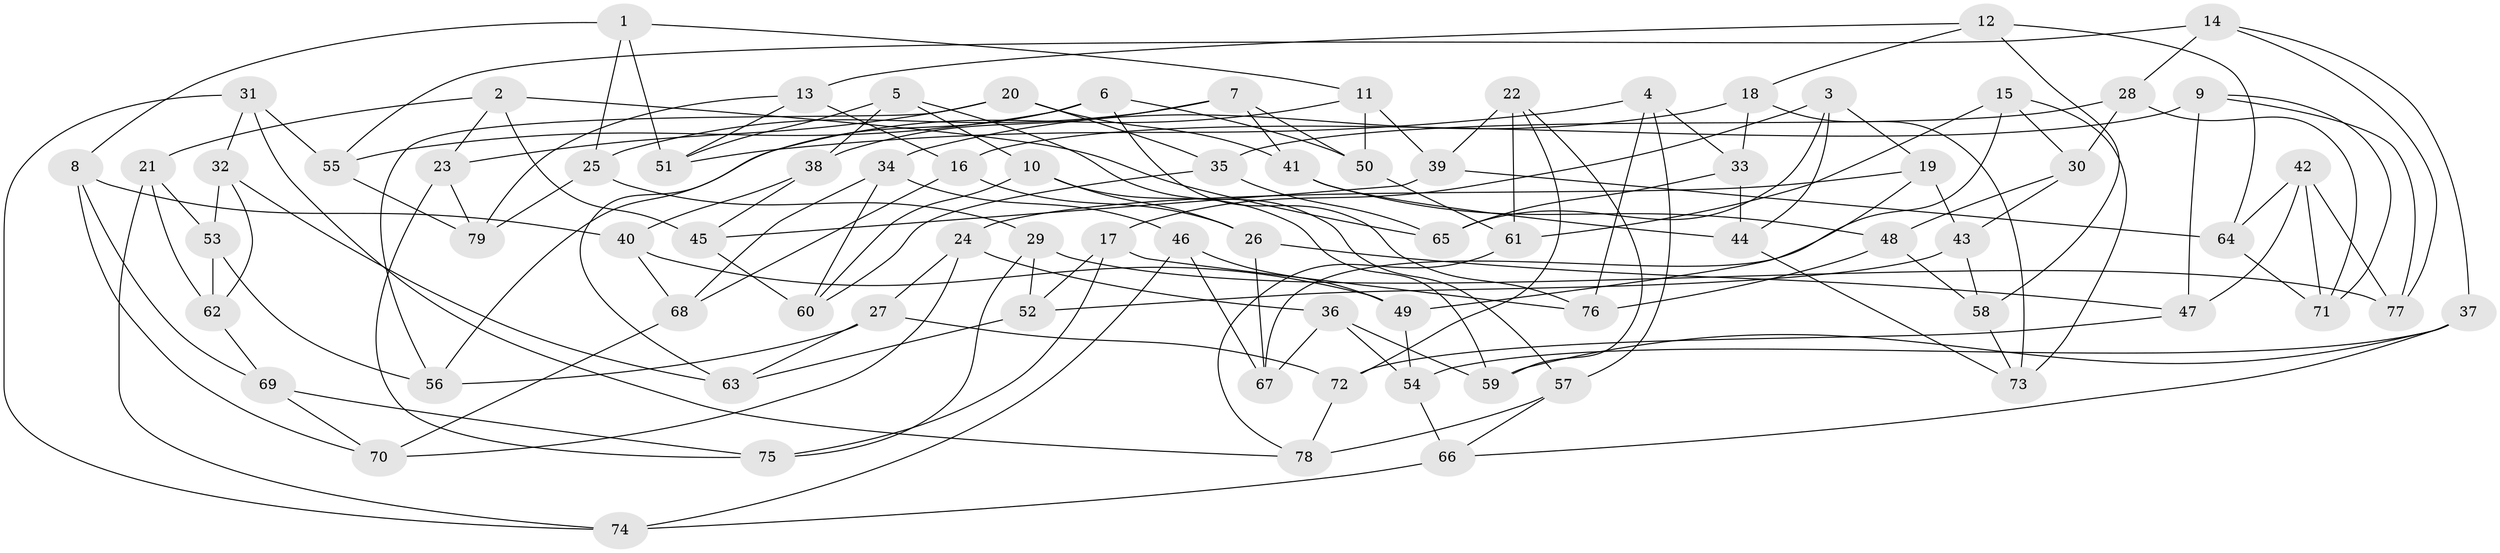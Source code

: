 // coarse degree distribution, {8: 0.2916666666666667, 6: 0.16666666666666666, 7: 0.2916666666666667, 9: 0.041666666666666664, 3: 0.08333333333333333, 5: 0.08333333333333333, 4: 0.041666666666666664}
// Generated by graph-tools (version 1.1) at 2025/38/03/04/25 23:38:10]
// undirected, 79 vertices, 158 edges
graph export_dot {
  node [color=gray90,style=filled];
  1;
  2;
  3;
  4;
  5;
  6;
  7;
  8;
  9;
  10;
  11;
  12;
  13;
  14;
  15;
  16;
  17;
  18;
  19;
  20;
  21;
  22;
  23;
  24;
  25;
  26;
  27;
  28;
  29;
  30;
  31;
  32;
  33;
  34;
  35;
  36;
  37;
  38;
  39;
  40;
  41;
  42;
  43;
  44;
  45;
  46;
  47;
  48;
  49;
  50;
  51;
  52;
  53;
  54;
  55;
  56;
  57;
  58;
  59;
  60;
  61;
  62;
  63;
  64;
  65;
  66;
  67;
  68;
  69;
  70;
  71;
  72;
  73;
  74;
  75;
  76;
  77;
  78;
  79;
  1 -- 11;
  1 -- 51;
  1 -- 8;
  1 -- 25;
  2 -- 21;
  2 -- 65;
  2 -- 45;
  2 -- 23;
  3 -- 17;
  3 -- 19;
  3 -- 44;
  3 -- 65;
  4 -- 51;
  4 -- 57;
  4 -- 76;
  4 -- 33;
  5 -- 51;
  5 -- 57;
  5 -- 10;
  5 -- 38;
  6 -- 55;
  6 -- 50;
  6 -- 63;
  6 -- 76;
  7 -- 38;
  7 -- 41;
  7 -- 50;
  7 -- 25;
  8 -- 40;
  8 -- 69;
  8 -- 70;
  9 -- 77;
  9 -- 16;
  9 -- 71;
  9 -- 47;
  10 -- 59;
  10 -- 26;
  10 -- 60;
  11 -- 50;
  11 -- 39;
  11 -- 56;
  12 -- 58;
  12 -- 13;
  12 -- 64;
  12 -- 18;
  13 -- 79;
  13 -- 16;
  13 -- 51;
  14 -- 77;
  14 -- 37;
  14 -- 55;
  14 -- 28;
  15 -- 73;
  15 -- 61;
  15 -- 30;
  15 -- 67;
  16 -- 26;
  16 -- 68;
  17 -- 76;
  17 -- 52;
  17 -- 75;
  18 -- 34;
  18 -- 33;
  18 -- 73;
  19 -- 49;
  19 -- 43;
  19 -- 24;
  20 -- 56;
  20 -- 23;
  20 -- 35;
  20 -- 41;
  21 -- 74;
  21 -- 62;
  21 -- 53;
  22 -- 39;
  22 -- 61;
  22 -- 59;
  22 -- 72;
  23 -- 75;
  23 -- 79;
  24 -- 36;
  24 -- 70;
  24 -- 27;
  25 -- 79;
  25 -- 29;
  26 -- 47;
  26 -- 67;
  27 -- 72;
  27 -- 63;
  27 -- 56;
  28 -- 30;
  28 -- 71;
  28 -- 35;
  29 -- 77;
  29 -- 52;
  29 -- 75;
  30 -- 48;
  30 -- 43;
  31 -- 74;
  31 -- 78;
  31 -- 55;
  31 -- 32;
  32 -- 63;
  32 -- 62;
  32 -- 53;
  33 -- 65;
  33 -- 44;
  34 -- 68;
  34 -- 46;
  34 -- 60;
  35 -- 65;
  35 -- 60;
  36 -- 59;
  36 -- 54;
  36 -- 67;
  37 -- 54;
  37 -- 66;
  37 -- 59;
  38 -- 40;
  38 -- 45;
  39 -- 64;
  39 -- 45;
  40 -- 49;
  40 -- 68;
  41 -- 44;
  41 -- 48;
  42 -- 64;
  42 -- 47;
  42 -- 77;
  42 -- 71;
  43 -- 52;
  43 -- 58;
  44 -- 73;
  45 -- 60;
  46 -- 74;
  46 -- 67;
  46 -- 49;
  47 -- 72;
  48 -- 76;
  48 -- 58;
  49 -- 54;
  50 -- 61;
  52 -- 63;
  53 -- 56;
  53 -- 62;
  54 -- 66;
  55 -- 79;
  57 -- 66;
  57 -- 78;
  58 -- 73;
  61 -- 78;
  62 -- 69;
  64 -- 71;
  66 -- 74;
  68 -- 70;
  69 -- 70;
  69 -- 75;
  72 -- 78;
}
